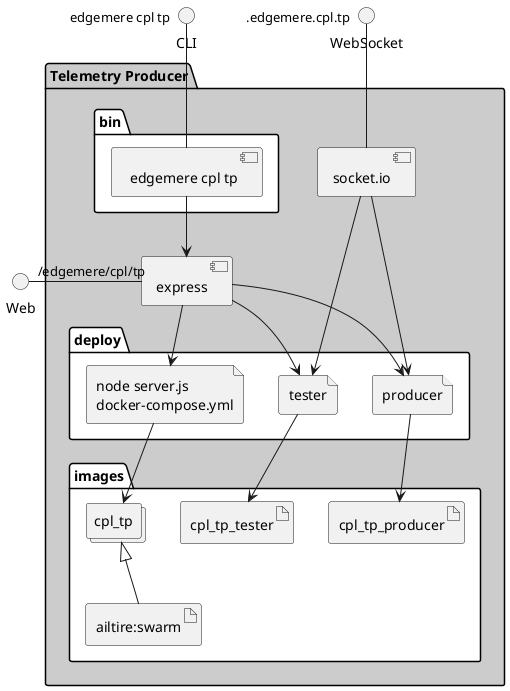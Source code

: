 @startuml
  interface CLI
  interface Web
  interface WebSocket
package "Telemetry Producer" #cccccc {
  component express as REST
  component socket.io as socket
  folder bin #ffffff {
    component " edgemere cpl tp" as binName
  }
  binName --> REST

  folder deploy #ffffff {
      file "node server.js\ndocker-compose.yml" as cpl_tp_container
      REST --> cpl_tp_container

  
    file "producer" as producer_container
    REST --> producer_container
    socket ---> producer_container
  
    file "tester" as tester_container
    REST --> tester_container
    socket ---> tester_container
  
  }
  folder images #ffffff {
    collections "cpl_tp" as cpl_tpimage
    artifact "ailtire:swarm" as ailtireswarm
    cpl_tpimage <|-- ailtireswarm
    cpl_tp_container --> cpl_tpimage

  
      artifact "cpl_tp_producer" as cpl_tp_producer
      producer_container --> cpl_tp_producer
    
      artifact "cpl_tp_tester" as cpl_tp_tester
      tester_container --> cpl_tp_tester
    
  }
}
CLI " edgemere cpl tp" -- binName
Web "/edgemere/cpl/tp" - REST
WebSocket ".edgemere.cpl.tp" -- socket

@enduml
